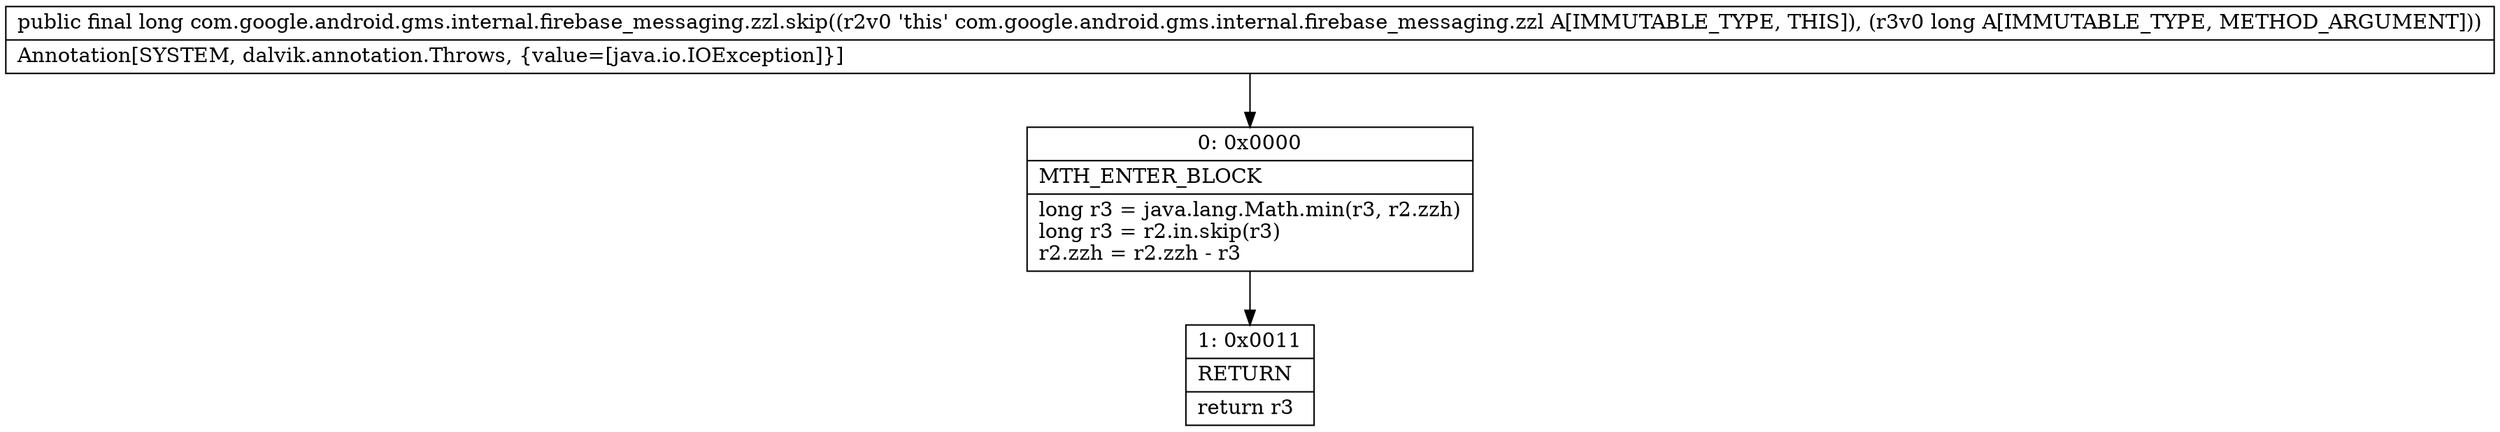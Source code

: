 digraph "CFG forcom.google.android.gms.internal.firebase_messaging.zzl.skip(J)J" {
Node_0 [shape=record,label="{0\:\ 0x0000|MTH_ENTER_BLOCK\l|long r3 = java.lang.Math.min(r3, r2.zzh)\llong r3 = r2.in.skip(r3)\lr2.zzh = r2.zzh \- r3\l}"];
Node_1 [shape=record,label="{1\:\ 0x0011|RETURN\l|return r3\l}"];
MethodNode[shape=record,label="{public final long com.google.android.gms.internal.firebase_messaging.zzl.skip((r2v0 'this' com.google.android.gms.internal.firebase_messaging.zzl A[IMMUTABLE_TYPE, THIS]), (r3v0 long A[IMMUTABLE_TYPE, METHOD_ARGUMENT]))  | Annotation[SYSTEM, dalvik.annotation.Throws, \{value=[java.io.IOException]\}]\l}"];
MethodNode -> Node_0;
Node_0 -> Node_1;
}

